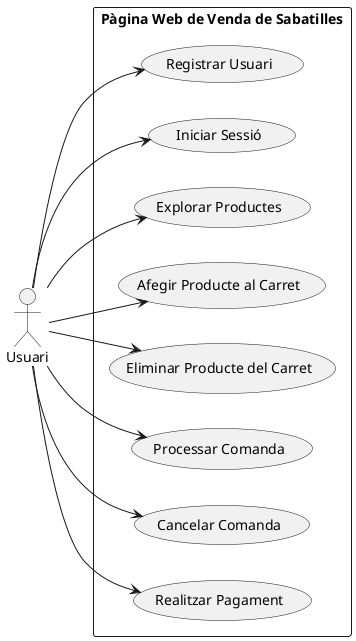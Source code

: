 @startuml

left to right direction
skinparam packageStyle rect

actor Usuari as U
rectangle "Pàgina Web de Venda de Sabatilles" {
  usecase "Registrar Usuari" as R
  usecase "Iniciar Sessió" as IS
  usecase "Explorar Productes" as EP
  usecase "Afegir Producte al Carret" as APC
  usecase "Eliminar Producte del Carret" as EPC
  usecase "Processar Comanda" as PC
  usecase "Cancelar Comanda" as CC
  usecase "Realitzar Pagament" as RP
}

U --> R
U --> IS
U --> EP
U --> APC
U --> EPC
U --> PC
U --> CC
U --> RP

@enduml
